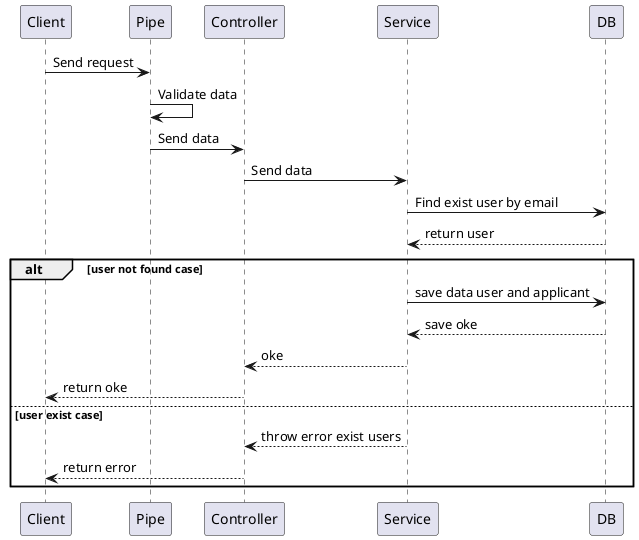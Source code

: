 @startuml

Client -> Pipe: Send request
Pipe -> Pipe: Validate data
Pipe -> Controller: Send data
Controller -> Service: Send data
Service -> DB: Find exist user by email
DB --> Service: return user
alt user not found case

  Service-> DB: save data user and applicant
  DB--> Service: save oke
  Service --> Controller : oke
  Controller --> Client : return oke
else user exist case

  Service --> Controller : throw error exist users
  Controller--> Client : return error

end
@enduml